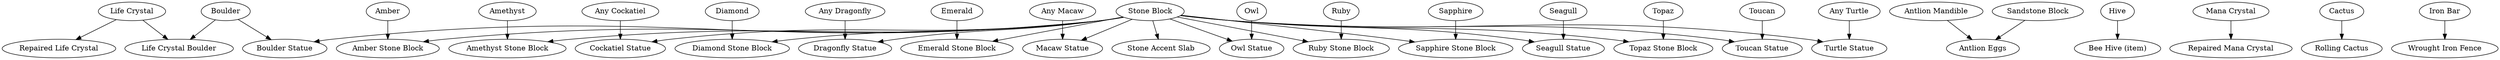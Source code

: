 digraph G {
  "Amber" -> "Amber Stone Block" [color="black"];
  "Stone Block" -> "Amber Stone Block" [color="black"];
  "Amethyst" -> "Amethyst Stone Block" [color="black"];
  "Stone Block" -> "Amethyst Stone Block" [color="black"];
  "Antlion Mandible" -> "Antlion Eggs" [color="black"];
  "Sandstone Block" -> "Antlion Eggs" [color="black"];
  "Hive" -> "Bee Hive (item)" [color="black"];
  "Boulder" -> "Boulder Statue" [color="black"];
  "Stone Block" -> "Boulder Statue" [color="black"];
  "Any Cockatiel" -> "Cockatiel Statue" [color="black"];
  "Stone Block" -> "Cockatiel Statue" [color="black"];
  "Diamond" -> "Diamond Stone Block" [color="black"];
  "Stone Block" -> "Diamond Stone Block" [color="black"];
  "Any Dragonfly" -> "Dragonfly Statue" [color="black"];
  "Stone Block" -> "Dragonfly Statue" [color="black"];
  "Emerald" -> "Emerald Stone Block" [color="black"];
  "Stone Block" -> "Emerald Stone Block" [color="black"];
  "Boulder" -> "Life Crystal Boulder" [color="black"];
  "Life Crystal" -> "Life Crystal Boulder" [color="black"];
  "Any Macaw" -> "Macaw Statue" [color="black"];
  "Stone Block" -> "Macaw Statue" [color="black"];
  "Owl" -> "Owl Statue" [color="black"];
  "Stone Block" -> "Owl Statue" [color="black"];
  "Life Crystal" -> "Repaired Life Crystal" [color="black"];
  "Mana Crystal" -> "Repaired Mana Crystal" [color="black"];
  "Cactus" -> "Rolling Cactus" [color="black"];
  "Ruby" -> "Ruby Stone Block" [color="black"];
  "Stone Block" -> "Ruby Stone Block" [color="black"];
  "Sapphire" -> "Sapphire Stone Block" [color="black"];
  "Stone Block" -> "Sapphire Stone Block" [color="black"];
  "Seagull" -> "Seagull Statue" [color="black"];
  "Stone Block" -> "Seagull Statue" [color="black"];
  "Stone Block" -> "Stone Accent Slab" [color="black"];
  "Stone Block" -> "Topaz Stone Block" [color="black"];
  "Topaz" -> "Topaz Stone Block" [color="black"];
  "Stone Block" -> "Toucan Statue" [color="black"];
  "Toucan" -> "Toucan Statue" [color="black"];
  "Any Turtle" -> "Turtle Statue" [color="black"];
  "Stone Block" -> "Turtle Statue" [color="black"];
  "Iron Bar" -> "Wrought Iron Fence" [color="black"];
}
